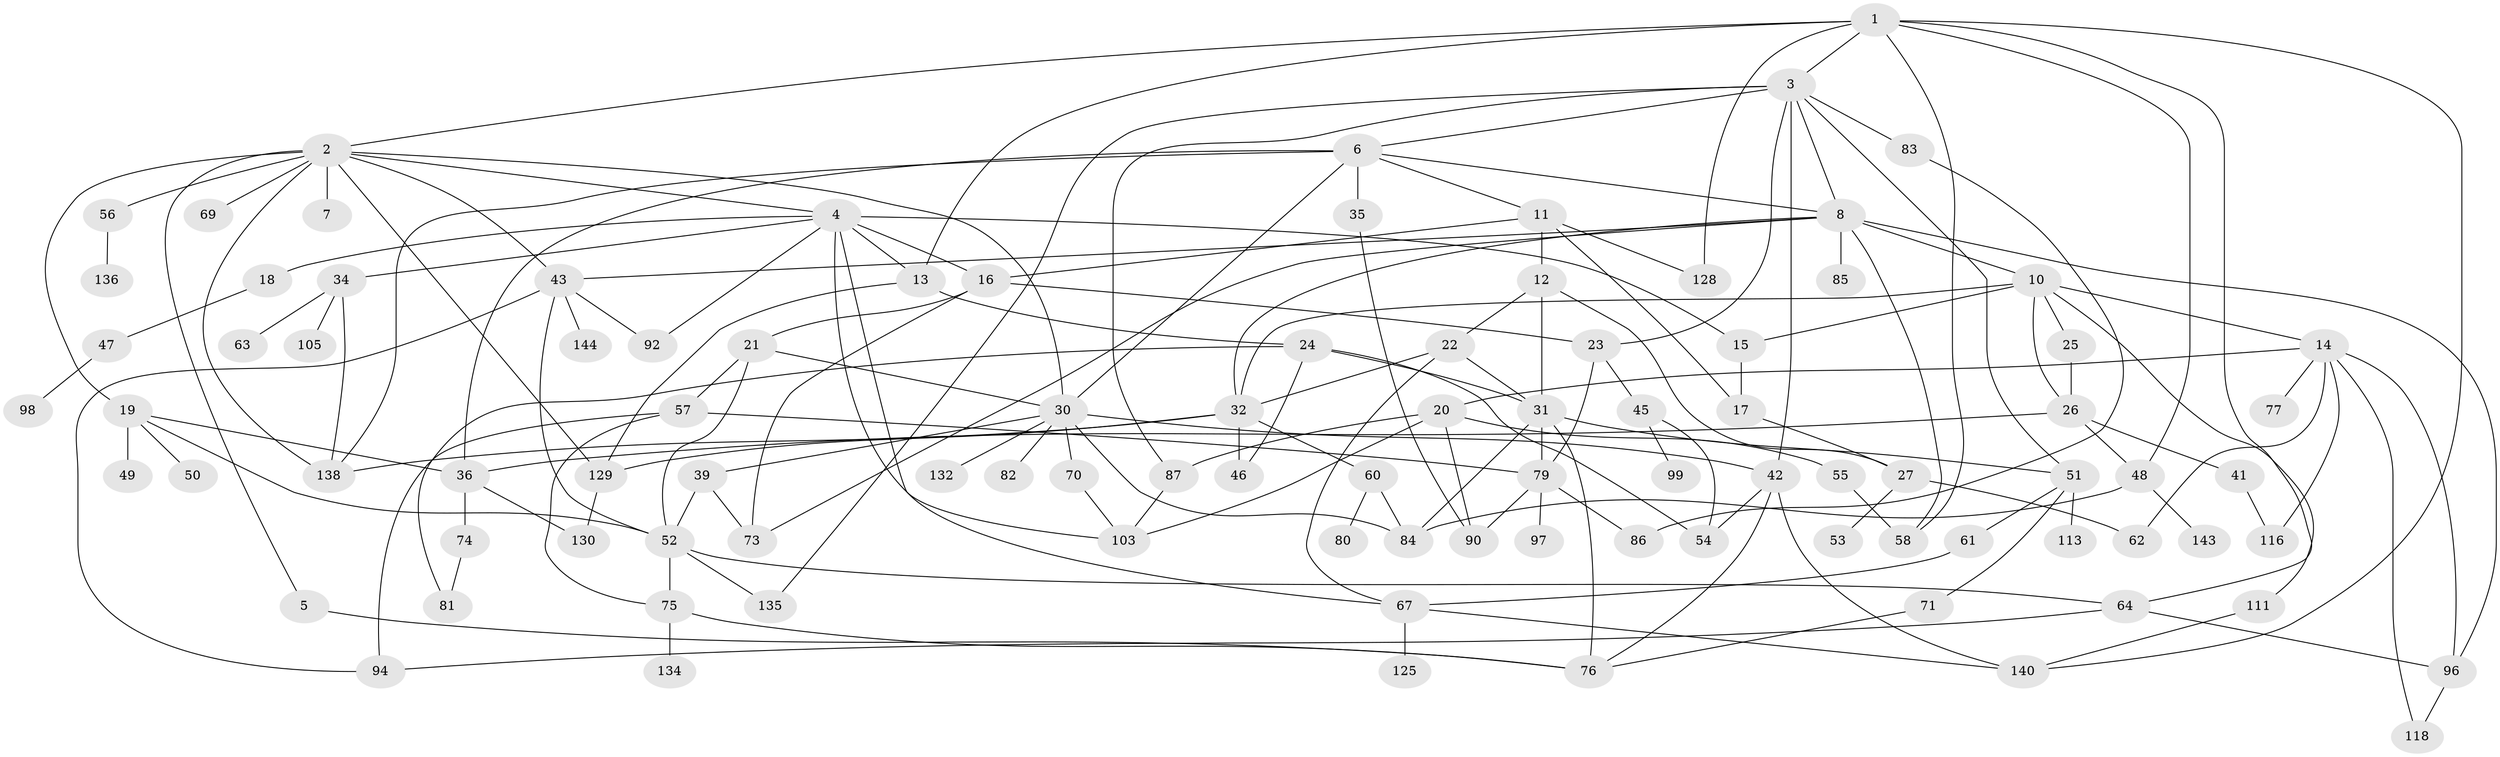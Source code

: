 // original degree distribution, {5: 0.08275862068965517, 10: 0.013793103448275862, 9: 0.006896551724137931, 3: 0.2413793103448276, 6: 0.041379310344827586, 1: 0.1793103448275862, 7: 0.013793103448275862, 4: 0.1310344827586207, 2: 0.2896551724137931}
// Generated by graph-tools (version 1.1) at 2025/41/03/06/25 10:41:27]
// undirected, 98 vertices, 167 edges
graph export_dot {
graph [start="1"]
  node [color=gray90,style=filled];
  1 [super="+29"];
  2 [super="+65"];
  3 [super="+145"];
  4 [super="+28"];
  5 [super="+93"];
  6 [super="+123"];
  7;
  8 [super="+9"];
  10;
  11 [super="+114"];
  12;
  13;
  14 [super="+59"];
  15 [super="+66"];
  16 [super="+100"];
  17 [super="+124"];
  18;
  19 [super="+40"];
  20 [super="+37"];
  21 [super="+91"];
  22;
  23 [super="+38"];
  24 [super="+122"];
  25;
  26 [super="+72"];
  27;
  30 [super="+44"];
  31 [super="+108"];
  32 [super="+33"];
  34 [super="+142"];
  35;
  36 [super="+68"];
  39;
  41 [super="+121"];
  42 [super="+102"];
  43 [super="+126"];
  45 [super="+78"];
  46;
  47;
  48 [super="+131"];
  49 [super="+117"];
  50;
  51 [super="+95"];
  52 [super="+104"];
  53 [super="+112"];
  54;
  55;
  56 [super="+120"];
  57 [super="+115"];
  58;
  60;
  61;
  62;
  63;
  64 [super="+89"];
  67 [super="+88"];
  69;
  70;
  71;
  73 [super="+137"];
  74 [super="+110"];
  75 [super="+109"];
  76 [super="+106"];
  77;
  79 [super="+139"];
  80;
  81 [super="+101"];
  82;
  83;
  84 [super="+141"];
  85;
  86;
  87 [super="+107"];
  90;
  92;
  94;
  96 [super="+119"];
  97;
  98;
  99;
  103 [super="+127"];
  105;
  111;
  113;
  116;
  118;
  125;
  128;
  129 [super="+133"];
  130;
  132;
  134;
  135;
  136;
  138;
  140;
  143;
  144;
  1 -- 2;
  1 -- 3;
  1 -- 48;
  1 -- 140;
  1 -- 128;
  1 -- 64;
  1 -- 58;
  1 -- 13;
  2 -- 4;
  2 -- 5;
  2 -- 7;
  2 -- 19;
  2 -- 56;
  2 -- 69;
  2 -- 138;
  2 -- 129;
  2 -- 30;
  2 -- 43;
  3 -- 6;
  3 -- 8;
  3 -- 23;
  3 -- 42;
  3 -- 51;
  3 -- 83;
  3 -- 87;
  3 -- 135;
  4 -- 13;
  4 -- 16;
  4 -- 18;
  4 -- 34;
  4 -- 92;
  4 -- 67;
  4 -- 103;
  4 -- 15;
  5 -- 76;
  6 -- 11;
  6 -- 35;
  6 -- 8;
  6 -- 138;
  6 -- 36;
  6 -- 30;
  8 -- 10;
  8 -- 73;
  8 -- 85;
  8 -- 32;
  8 -- 96;
  8 -- 58;
  8 -- 43;
  10 -- 14;
  10 -- 15;
  10 -- 25;
  10 -- 26;
  10 -- 111;
  10 -- 32;
  11 -- 12;
  11 -- 17;
  11 -- 16;
  11 -- 128;
  12 -- 22;
  12 -- 27;
  12 -- 31;
  13 -- 24;
  13 -- 129;
  14 -- 20;
  14 -- 116;
  14 -- 118;
  14 -- 62;
  14 -- 77;
  14 -- 96;
  15 -- 17;
  16 -- 21;
  16 -- 23;
  16 -- 73;
  17 -- 27;
  18 -- 47;
  19 -- 36;
  19 -- 50;
  19 -- 49;
  19 -- 52;
  20 -- 90;
  20 -- 87 [weight=2];
  20 -- 55;
  20 -- 103;
  21 -- 30;
  21 -- 57;
  21 -- 52;
  22 -- 32;
  22 -- 31;
  22 -- 67;
  23 -- 79;
  23 -- 45;
  24 -- 31;
  24 -- 46;
  24 -- 81;
  24 -- 54;
  25 -- 26;
  26 -- 41;
  26 -- 36;
  26 -- 48;
  27 -- 53;
  27 -- 62;
  30 -- 39;
  30 -- 82;
  30 -- 132;
  30 -- 84;
  30 -- 70;
  30 -- 42;
  31 -- 51;
  31 -- 84;
  31 -- 79;
  31 -- 76;
  32 -- 60;
  32 -- 138;
  32 -- 46;
  32 -- 129;
  34 -- 63;
  34 -- 105;
  34 -- 138;
  35 -- 90;
  36 -- 74;
  36 -- 130;
  39 -- 52;
  39 -- 73;
  41 -- 116;
  42 -- 54;
  42 -- 76;
  42 -- 140;
  43 -- 144;
  43 -- 52;
  43 -- 92;
  43 -- 94;
  45 -- 54;
  45 -- 99;
  47 -- 98;
  48 -- 84;
  48 -- 143;
  51 -- 61;
  51 -- 71;
  51 -- 113;
  52 -- 64;
  52 -- 75;
  52 -- 135;
  55 -- 58;
  56 -- 136;
  57 -- 94;
  57 -- 75;
  57 -- 79;
  60 -- 80;
  60 -- 84;
  61 -- 67;
  64 -- 94;
  64 -- 96;
  67 -- 140;
  67 -- 125;
  70 -- 103;
  71 -- 76;
  74 -- 81;
  75 -- 76;
  75 -- 134;
  79 -- 97;
  79 -- 86;
  79 -- 90;
  83 -- 86;
  87 -- 103;
  96 -- 118;
  111 -- 140;
  129 -- 130;
}
